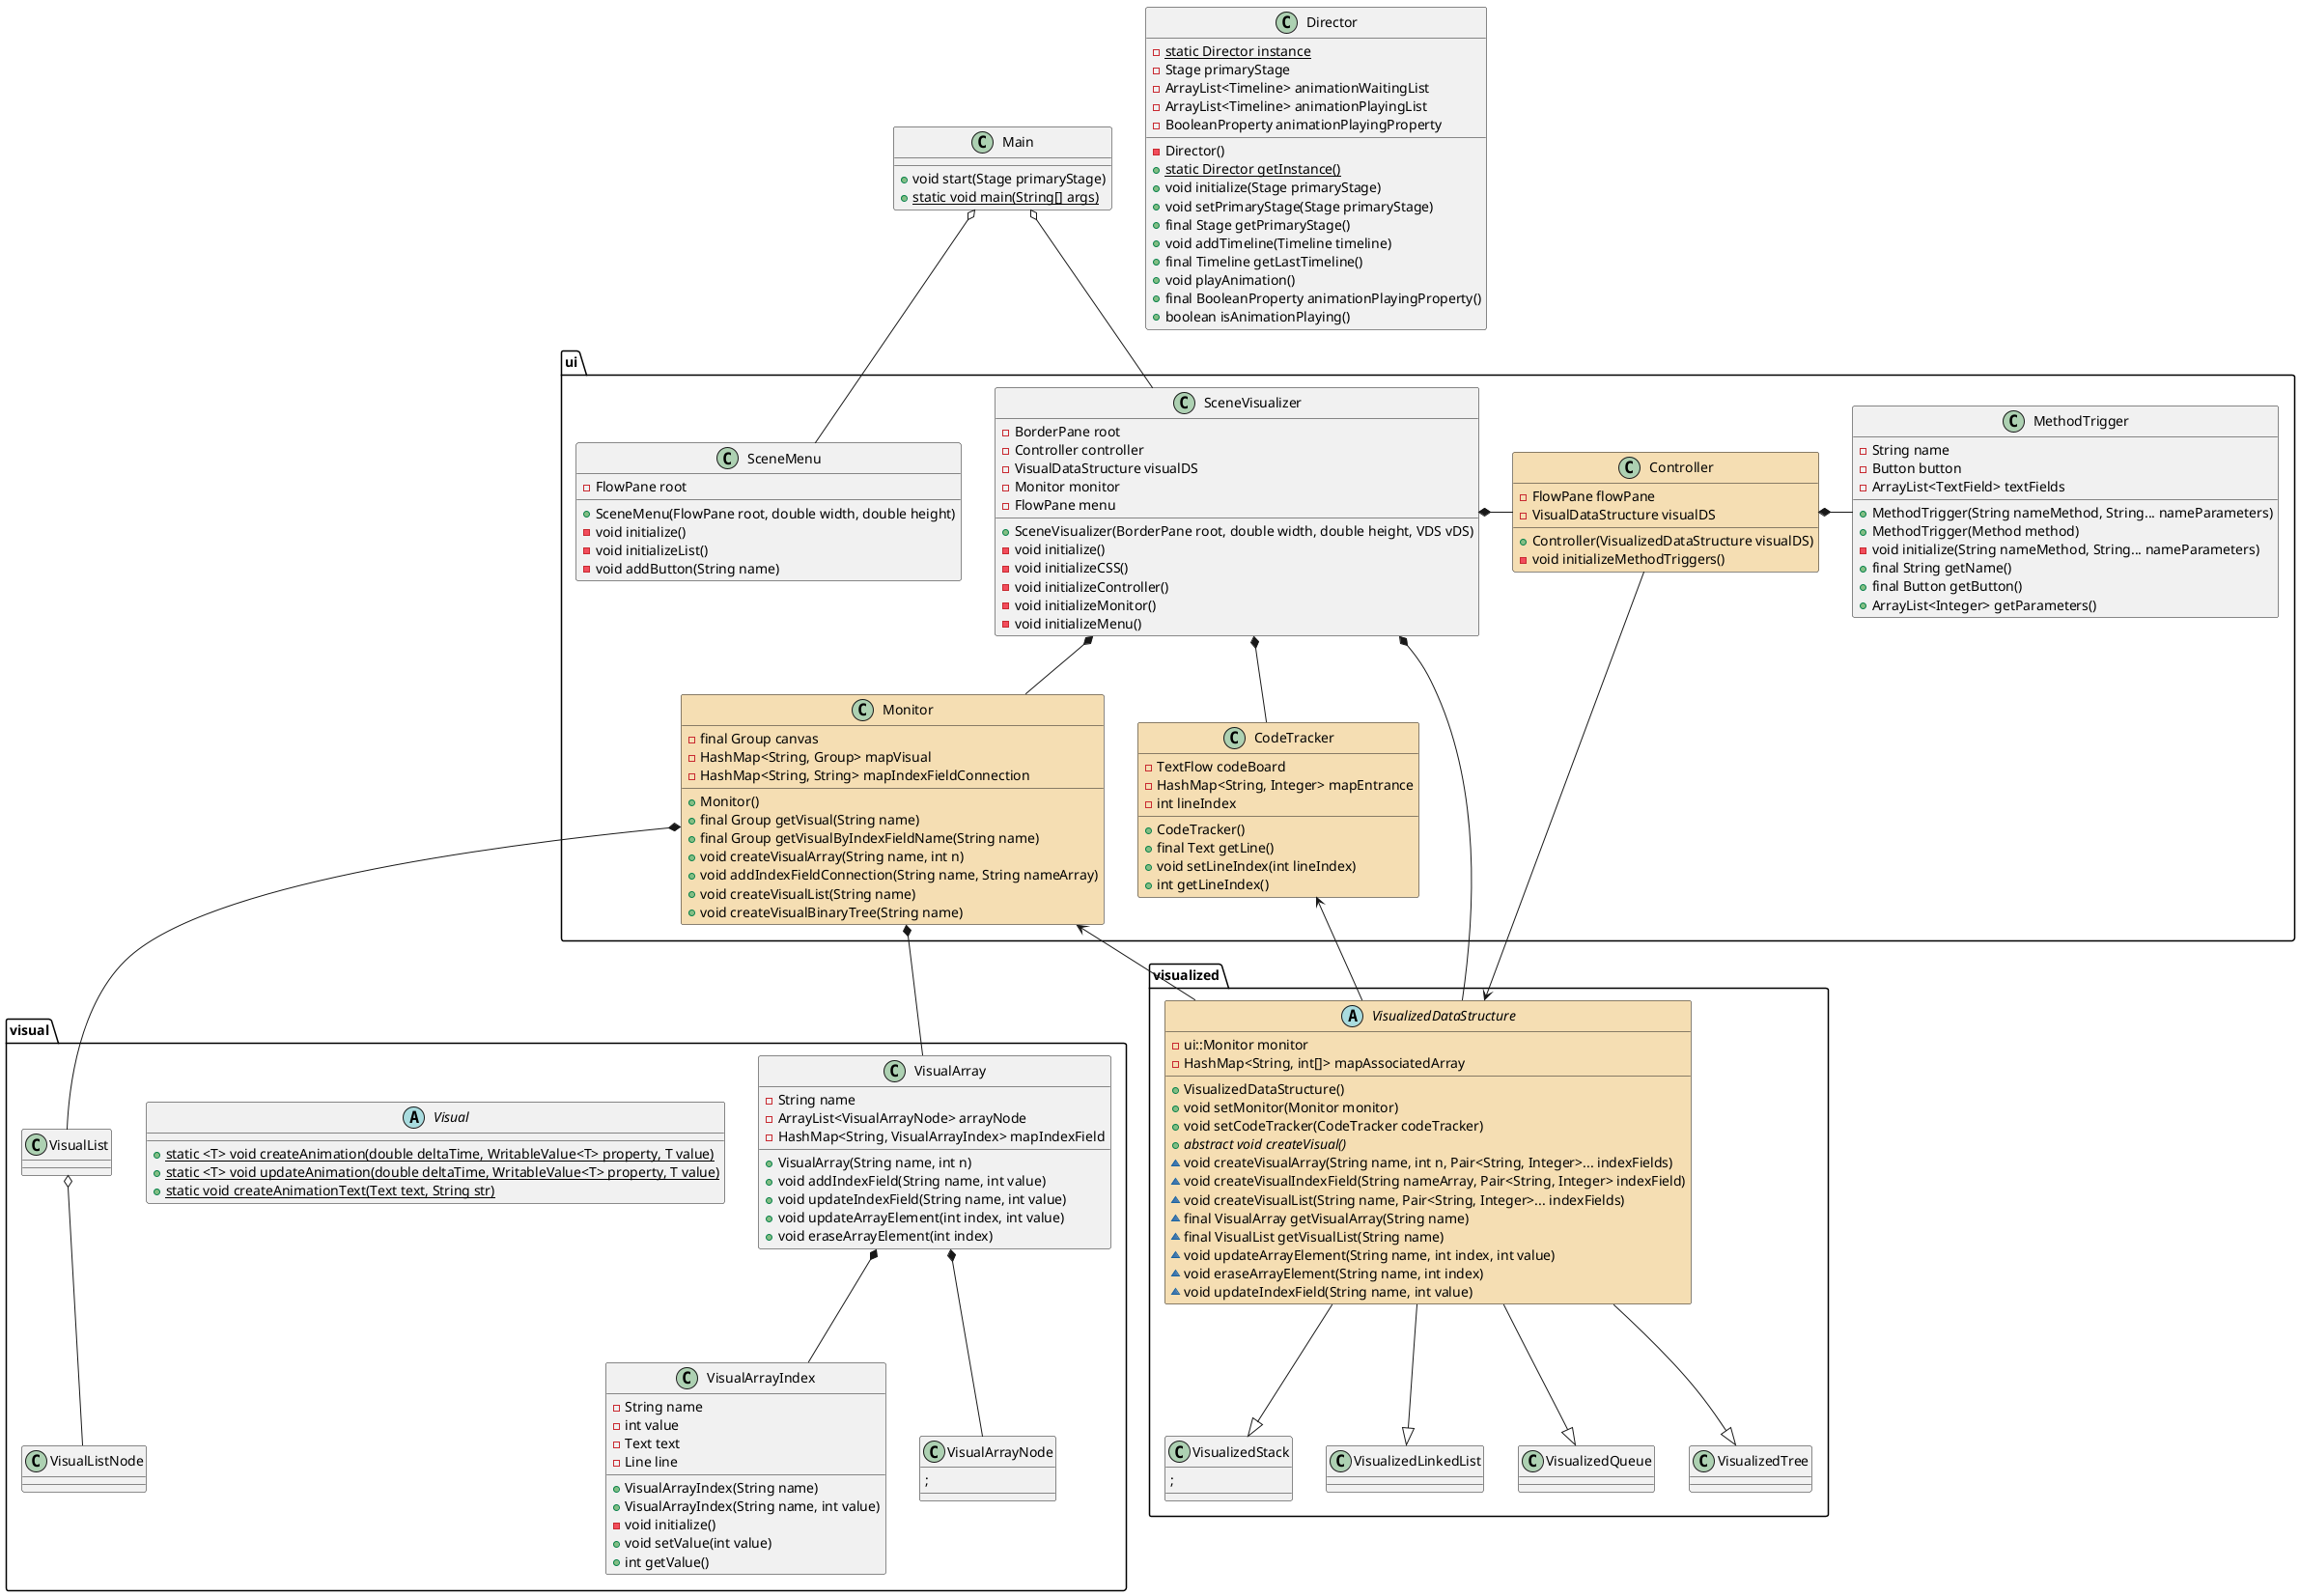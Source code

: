 @startuml demo

set namespaceSeparator ::

namespace ui {

    class SceneMenu {
        - FlowPane root
        + SceneMenu(FlowPane root, double width, double height)
        - void initialize()
        - void initializeList()
        - void addButton(String name)
    }
    class SceneVisualizer {
        - BorderPane root
        - Controller controller
        - VisualDataStructure visualDS
        - Monitor monitor
        - FlowPane menu
        + SceneVisualizer(BorderPane root, double width, double height, VDS vDS)
        - void initialize()
        - void initializeCSS()
        - void initializeController()
        - void initializeMonitor()
        - void initializeMenu()
    }

    class Controller #wheat {
        - FlowPane flowPane
        - VisualDataStructure visualDS
        + Controller(VisualizedDataStructure visualDS)
        - void initializeMethodTriggers()
    }
    class MethodTrigger {
        - String name
        - Button button
        - ArrayList<TextField> textFields
        + MethodTrigger(String nameMethod, String... nameParameters)
        + MethodTrigger(Method method)
        - void initialize(String nameMethod, String... nameParameters)
        + final String getName()
        + final Button getButton()
        + ArrayList<Integer> getParameters()
    }
    class Monitor #wheat {
        - final Group canvas
        - HashMap<String, Group> mapVisual
        - HashMap<String, String> mapIndexFieldConnection
        + Monitor()
        + final Group getVisual(String name)
        + final Group getVisualByIndexFieldName(String name)
        + void createVisualArray(String name, int n)
        + void addIndexFieldConnection(String name, String nameArray)
        + void createVisualList(String name)
        + void createVisualBinaryTree(String name)
    }
    class CodeTracker #wheat {
        - TextFlow codeBoard
        - HashMap<String, Integer> mapEntrance
        - int lineIndex
        + CodeTracker()
        + final Text getLine()
        + void setLineIndex(int lineIndex)
        + int getLineIndex()
    }

    SceneVisualizer *- Controller
    SceneVisualizer *-- Monitor
    SceneVisualizer *-- CodeTracker
    Controller *- MethodTrigger
    Monitor -right[hidden]-> CodeTracker

}

namespace visualized {

    abstract class VisualizedDataStructure #wheat {
        - ui::Monitor monitor
        - HashMap<String, int[]> mapAssociatedArray
        + VisualizedDataStructure()
        + void setMonitor(Monitor monitor)
        + void setCodeTracker(CodeTracker codeTracker)
        + {abstract} abstract void createVisual()
        ~ void createVisualArray(String name, int n, Pair<String, Integer>... indexFields)
        ~ void createVisualIndexField(String nameArray, Pair<String, Integer> indexField)
        ~ void createVisualList(String name, Pair<String, Integer>... indexFields)
        ~ final VisualArray getVisualArray(String name)
        ~ final VisualList getVisualList(String name)
        ~ void updateArrayElement(String name, int index, int value)
        ~ void eraseArrayElement(String name, int index)
        ~ void updateIndexField(String name, int value)
    }
    class VisualizedStack {
        ;
    }

    VisualizedDataStructure --|> VisualizedLinkedList
    VisualizedDataStructure --|> VisualizedStack
    VisualizedDataStructure --|> VisualizedQueue
    VisualizedDataStructure --|> VisualizedTree
}

namespace visual {

    abstract class Visual {
        + {static} static <T> void createAnimation(double deltaTime, WritableValue<T> property, T value)
        + {static} static <T> void updateAnimation(double deltaTime, WritableValue<T> property, T value)
        + {static} static void createAnimationText(Text text, String str)
    }
    class VisualArray {
        - String name
        - ArrayList<VisualArrayNode> arrayNode
        - HashMap<String, VisualArrayIndex> mapIndexField
        + VisualArray(String name, int n)
        + void addIndexField(String name, int value)
        + void updateIndexField(String name, int value)
        + void updateArrayElement(int index, int value)
        + void eraseArrayElement(int index)
    }
    class VisualArrayIndex {
        - String name
        - int value
        - Text text
        - Line line
        + VisualArrayIndex(String name)
        + VisualArrayIndex(String name, int value)
        - void initialize()
        + void setValue(int value)
        + int getValue()
    }
    class VisualArrayNode {
        ;
    }

    VisualArray *-- VisualArrayIndex
    VisualArray *-- VisualArrayNode
    VisualList o-- VisualListNode
}

class Main {
    + void start(Stage primaryStage)
    + {static} static void main(String[] args)
}

class Director {
    - {static} static Director instance
    - Stage primaryStage
    - ArrayList<Timeline> animationWaitingList
    - ArrayList<Timeline> animationPlayingList
    - BooleanProperty animationPlayingProperty
    - Director()
    + {static} static Director getInstance()
    + void initialize(Stage primaryStage)
    + void setPrimaryStage(Stage primaryStage)
    + final Stage getPrimaryStage()
    + void addTimeline(Timeline timeline)
    + final Timeline getLastTimeline()
    + void playAnimation()
    + final BooleanProperty animationPlayingProperty()
    + boolean isAnimationPlaying()
}

Main o-- ui::SceneMenu
Main o-- ui::SceneVisualizer

ui::SceneVisualizer *-- visualized::VisualizedDataStructure
ui::Controller -down-> visualized::VisualizedDataStructure
visualized::VisualizedDataStructure -up-> ui::Monitor
visualized::VisualizedDataStructure -up-> ui::CodeTracker

ui::Monitor *-- visual::VisualArray
ui::Monitor *-- visual::VisualList

visualized::VisualizedDataStructure -left[hidden]-> visual::VisualArray

@enduml